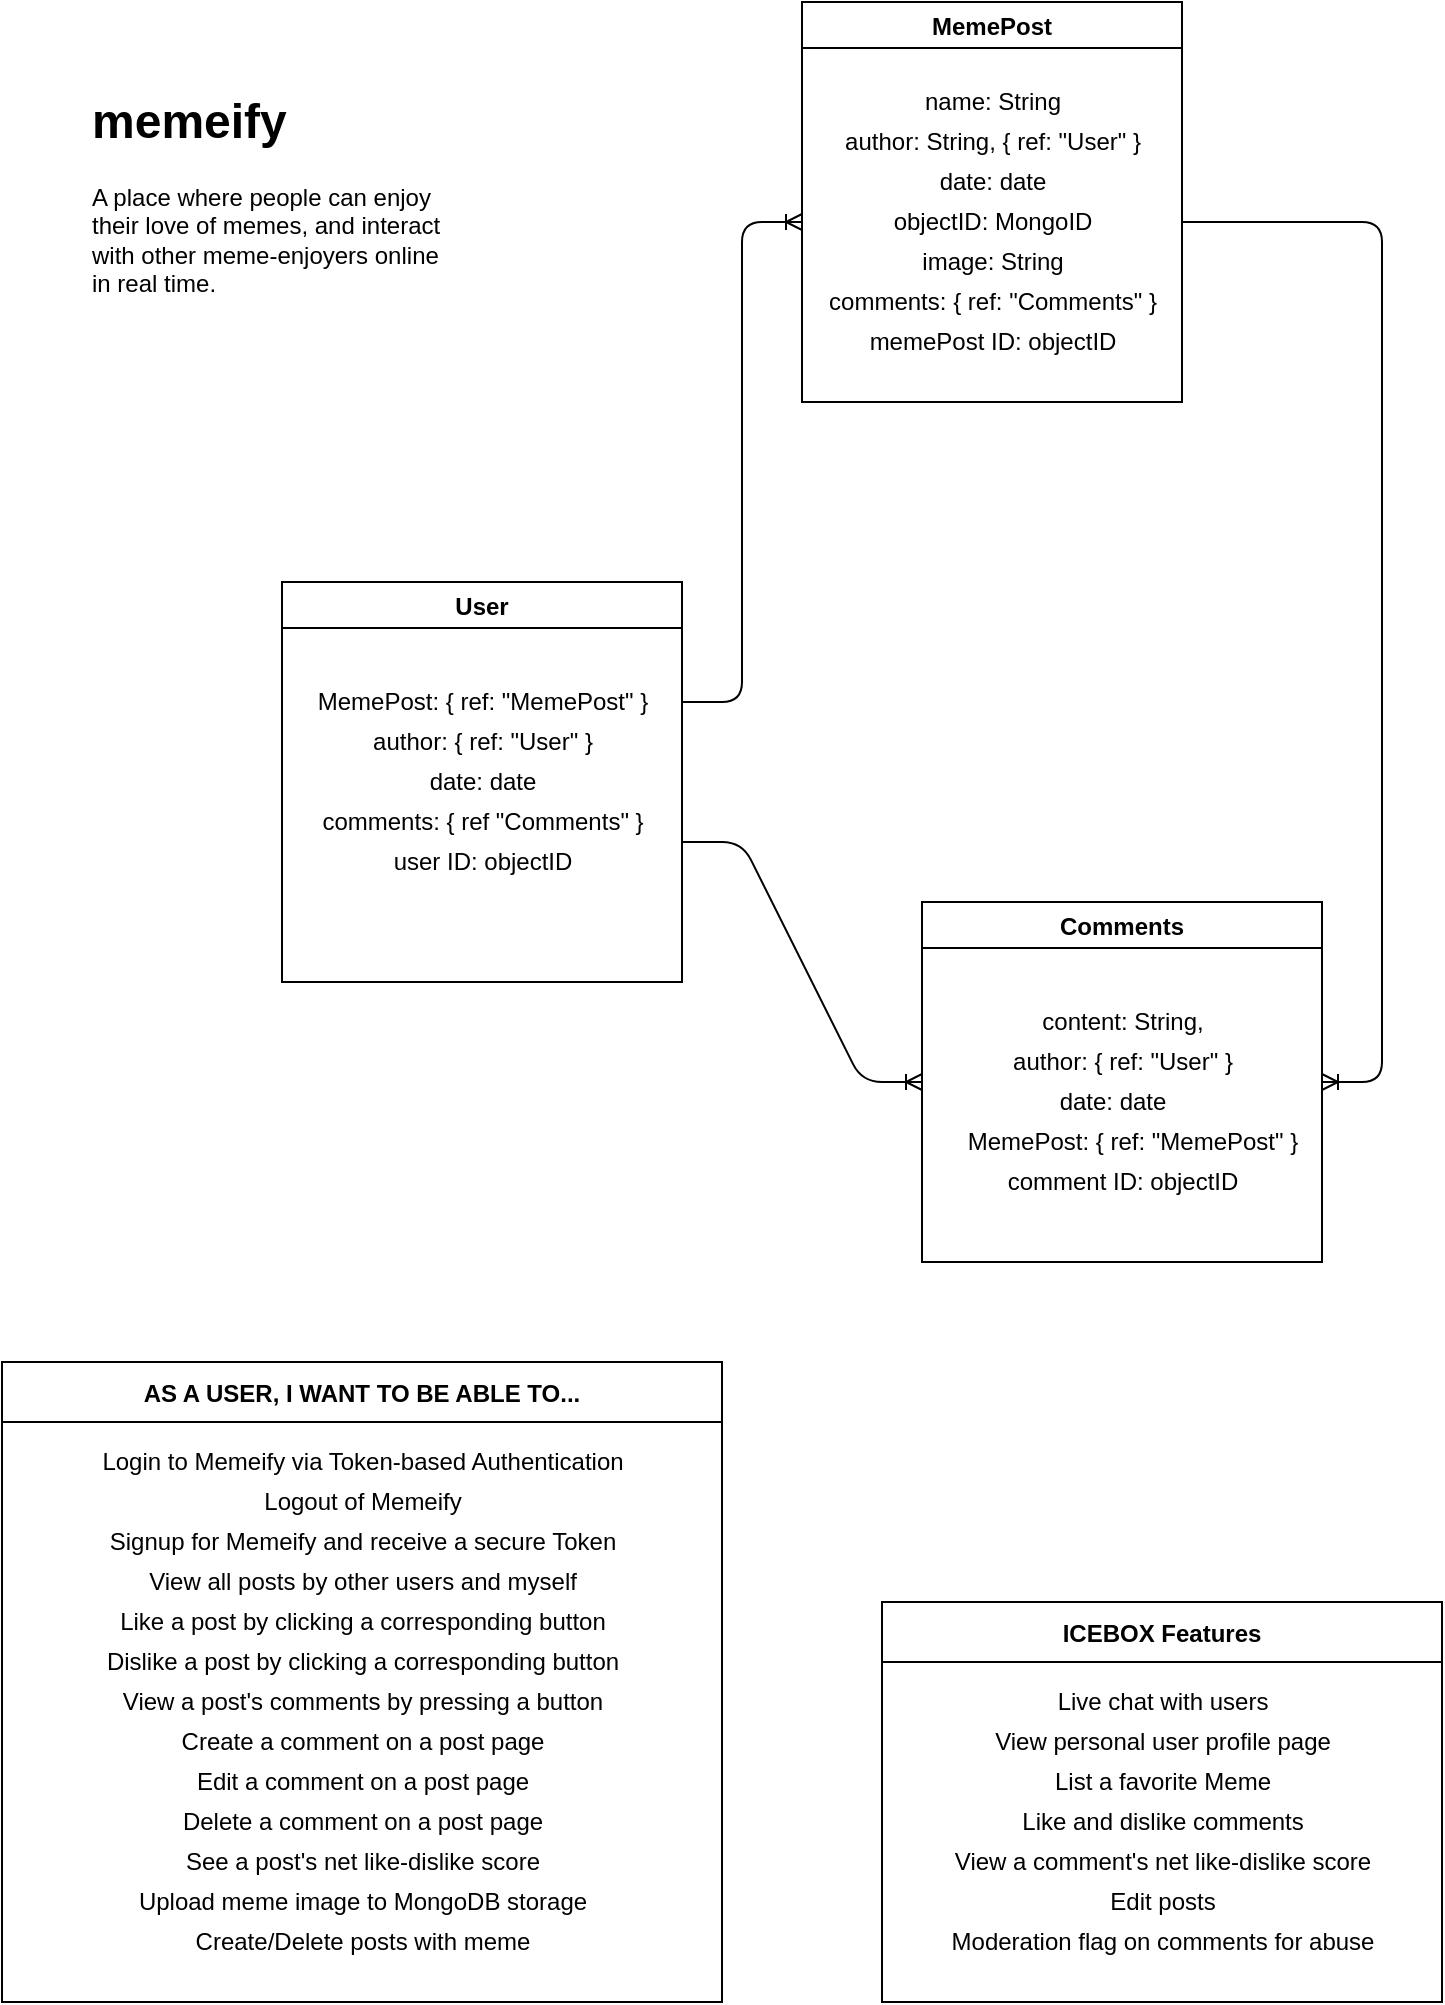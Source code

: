 <mxfile>
    <diagram id="czp62jnkOXEEkNFAKGTL" name="Page-1">
        <mxGraphModel dx="1124" dy="1728" grid="1" gridSize="10" guides="1" tooltips="1" connect="1" arrows="1" fold="1" page="1" pageScale="1" pageWidth="850" pageHeight="1100" math="0" shadow="0">
            <root>
                <mxCell id="0"/>
                <mxCell id="1" parent="0"/>
                <mxCell id="2" value="&lt;h1&gt;memeify&lt;/h1&gt;&lt;p&gt;A place where people can enjoy their love of memes, and interact with other meme-enjoyers online in real time.&lt;/p&gt;" style="text;html=1;strokeColor=none;fillColor=none;spacing=5;spacingTop=-20;whiteSpace=wrap;overflow=hidden;rounded=0;" parent="1" vertex="1">
                    <mxGeometry x="80" y="-1040" width="190" height="120" as="geometry"/>
                </mxCell>
                <mxCell id="3" value="MemePost" style="swimlane;" parent="1" vertex="1">
                    <mxGeometry x="440" y="-1080" width="190" height="200" as="geometry"/>
                </mxCell>
                <mxCell id="154" value="name: String" style="text;html=1;align=center;verticalAlign=middle;resizable=0;points=[];autosize=1;strokeColor=none;" parent="3" vertex="1">
                    <mxGeometry x="55" y="40" width="80" height="20" as="geometry"/>
                </mxCell>
                <mxCell id="155" value="author: String, { ref: &quot;User&quot; }" style="text;html=1;align=center;verticalAlign=middle;resizable=0;points=[];autosize=1;strokeColor=none;" parent="3" vertex="1">
                    <mxGeometry x="15" y="60" width="160" height="20" as="geometry"/>
                </mxCell>
                <mxCell id="156" value="date: date" style="text;html=1;align=center;verticalAlign=middle;resizable=0;points=[];autosize=1;strokeColor=none;" parent="3" vertex="1">
                    <mxGeometry x="60" y="80" width="70" height="20" as="geometry"/>
                </mxCell>
                <mxCell id="157" value="objectID: MongoID" style="text;html=1;align=center;verticalAlign=middle;resizable=0;points=[];autosize=1;strokeColor=none;" parent="3" vertex="1">
                    <mxGeometry x="40" y="100" width="110" height="20" as="geometry"/>
                </mxCell>
                <mxCell id="158" value="image: String" style="text;html=1;align=center;verticalAlign=middle;resizable=0;points=[];autosize=1;strokeColor=none;" vertex="1" parent="3">
                    <mxGeometry x="50" y="120" width="90" height="20" as="geometry"/>
                </mxCell>
                <mxCell id="159" value="comments: { ref: &quot;Comments&quot; }" style="text;html=1;align=center;verticalAlign=middle;resizable=0;points=[];autosize=1;strokeColor=none;" vertex="1" parent="3">
                    <mxGeometry x="5" y="140" width="180" height="20" as="geometry"/>
                </mxCell>
                <mxCell id="163" value="memePost ID: objectID" style="text;html=1;align=center;verticalAlign=middle;resizable=0;points=[];autosize=1;strokeColor=none;" vertex="1" parent="3">
                    <mxGeometry x="25" y="160" width="140" height="20" as="geometry"/>
                </mxCell>
                <mxCell id="9" value="User" style="swimlane;startSize=23;" parent="1" vertex="1">
                    <mxGeometry x="180" y="-790" width="200" height="200" as="geometry"/>
                </mxCell>
                <mxCell id="139" value="author: { ref: &quot;User&quot; }" style="text;html=1;align=center;verticalAlign=middle;resizable=0;points=[];autosize=1;strokeColor=none;" parent="9" vertex="1">
                    <mxGeometry x="35" y="70" width="130" height="20" as="geometry"/>
                </mxCell>
                <mxCell id="140" value="date: date" style="text;html=1;align=center;verticalAlign=middle;resizable=0;points=[];autosize=1;strokeColor=none;" parent="9" vertex="1">
                    <mxGeometry x="65" y="90" width="70" height="20" as="geometry"/>
                </mxCell>
                <mxCell id="143" value="comments: { ref &quot;Comments&quot; }" style="text;html=1;align=center;verticalAlign=middle;resizable=0;points=[];autosize=1;strokeColor=none;" parent="9" vertex="1">
                    <mxGeometry x="10" y="110" width="180" height="20" as="geometry"/>
                </mxCell>
                <mxCell id="144" value="user ID: objectID" style="text;html=1;align=center;verticalAlign=middle;resizable=0;points=[];autosize=1;strokeColor=none;" parent="9" vertex="1">
                    <mxGeometry x="50" y="130" width="100" height="20" as="geometry"/>
                </mxCell>
                <mxCell id="10" value="Comments" style="swimlane;" parent="1" vertex="1">
                    <mxGeometry x="500" y="-630" width="200" height="180" as="geometry"/>
                </mxCell>
                <mxCell id="134" value="&lt;span style=&quot;color: rgba(0 , 0 , 0 , 0) ; font-family: monospace ; font-size: 0px&quot;&gt;%3CmxGraphModel%3E%3Croot%3E%3CmxCell%20id%3D%220%22%2F%3E%3CmxCell%20id%3D%221%22%20parent%3D%220%22%2F%3E%3CmxCell%20id%3D%222%22%20value%3D%22caption%3A%20String%2C%22%20style%3D%22text%3Bhtml%3D1%3Balign%3Dcenter%3BverticalAlign%3Dmiddle%3Bresizable%3D0%3Bpoints%3D%5B%5D%3Bautosize%3D1%3BstrokeColor%3Dnone%3B%22%20vertex%3D%221%22%20parent%3D%221%22%3E%3CmxGeometry%20x%3D%22430%22%20y%3D%22540%22%20width%3D%22100%22%20height%3D%2220%22%20as%3D%22geometry%22%2F%3E%3C%2FmxCell%3E%3C%2Froot%3E%3C%2FmxGraphModel%3Ed&lt;/span&gt;" style="text;html=1;align=center;verticalAlign=middle;resizable=0;points=[];autosize=1;strokeColor=none;" parent="10" vertex="1">
                    <mxGeometry x="90" y="90" width="20" height="20" as="geometry"/>
                </mxCell>
                <mxCell id="142" value="date: date" style="text;html=1;align=center;verticalAlign=middle;resizable=0;points=[];autosize=1;strokeColor=none;" parent="10" vertex="1">
                    <mxGeometry x="60" y="90" width="70" height="20" as="geometry"/>
                </mxCell>
                <mxCell id="162" value="MemePost: { ref: &quot;MemePost&quot; }" style="text;html=1;align=center;verticalAlign=middle;resizable=0;points=[];autosize=1;strokeColor=none;" vertex="1" parent="10">
                    <mxGeometry x="15" y="110" width="180" height="20" as="geometry"/>
                </mxCell>
                <mxCell id="164" value="comment ID: objectID" style="text;html=1;align=center;verticalAlign=middle;resizable=0;points=[];autosize=1;strokeColor=none;" vertex="1" parent="10">
                    <mxGeometry x="35" y="130" width="130" height="20" as="geometry"/>
                </mxCell>
                <mxCell id="17" value="" style="edgeStyle=entityRelationEdgeStyle;fontSize=12;html=1;endArrow=ERoneToMany;" parent="1" edge="1">
                    <mxGeometry width="100" height="100" relative="1" as="geometry">
                        <mxPoint x="380" y="-730" as="sourcePoint"/>
                        <mxPoint x="440" y="-970" as="targetPoint"/>
                    </mxGeometry>
                </mxCell>
                <mxCell id="18" value="" style="edgeStyle=entityRelationEdgeStyle;fontSize=12;html=1;endArrow=ERoneToMany;" parent="1" edge="1">
                    <mxGeometry width="100" height="100" relative="1" as="geometry">
                        <mxPoint x="380" y="-660" as="sourcePoint"/>
                        <mxPoint x="500" y="-540" as="targetPoint"/>
                    </mxGeometry>
                </mxCell>
                <mxCell id="52" value="" style="edgeStyle=entityRelationEdgeStyle;fontSize=12;html=1;endArrow=ERoneToMany;" parent="1" edge="1" target="10">
                    <mxGeometry width="100" height="100" relative="1" as="geometry">
                        <mxPoint x="630" y="-970" as="sourcePoint"/>
                        <mxPoint x="580" y="-800" as="targetPoint"/>
                    </mxGeometry>
                </mxCell>
                <mxCell id="80" value="AS A USER, I WANT TO BE ABLE TO..." style="swimlane;startSize=30;" parent="1" vertex="1">
                    <mxGeometry x="40" y="-400" width="360" height="320" as="geometry"/>
                </mxCell>
                <mxCell id="83" value="Login to Memeify via Token-based Authentication" style="text;html=1;align=center;verticalAlign=middle;resizable=0;points=[];autosize=1;strokeColor=none;" parent="80" vertex="1">
                    <mxGeometry x="40" y="40" width="280" height="20" as="geometry"/>
                </mxCell>
                <mxCell id="84" value="Logout of Memeify" style="text;html=1;align=center;verticalAlign=middle;resizable=0;points=[];autosize=1;strokeColor=none;" parent="80" vertex="1">
                    <mxGeometry x="125" y="60" width="110" height="20" as="geometry"/>
                </mxCell>
                <mxCell id="85" value="Signup for Memeify and receive a secure Token" style="text;html=1;align=center;verticalAlign=middle;resizable=0;points=[];autosize=1;strokeColor=none;" parent="80" vertex="1">
                    <mxGeometry x="45" y="80" width="270" height="20" as="geometry"/>
                </mxCell>
                <mxCell id="90" value="View all posts by other users and myself" style="text;html=1;align=center;verticalAlign=middle;resizable=0;points=[];autosize=1;strokeColor=none;" parent="80" vertex="1">
                    <mxGeometry x="65" y="100" width="230" height="20" as="geometry"/>
                </mxCell>
                <mxCell id="91" value="Like a post by clicking a corresponding button" style="text;html=1;align=center;verticalAlign=middle;resizable=0;points=[];autosize=1;strokeColor=none;" parent="80" vertex="1">
                    <mxGeometry x="50" y="120" width="260" height="20" as="geometry"/>
                </mxCell>
                <mxCell id="106" value="Dislike a post by clicking a corresponding button" style="text;html=1;align=center;verticalAlign=middle;resizable=0;points=[];autosize=1;strokeColor=none;" parent="80" vertex="1">
                    <mxGeometry x="45" y="140" width="270" height="20" as="geometry"/>
                </mxCell>
                <mxCell id="107" value="View a post's comments by pressing a button" style="text;html=1;align=center;verticalAlign=middle;resizable=0;points=[];autosize=1;strokeColor=none;" parent="80" vertex="1">
                    <mxGeometry x="50" y="160" width="260" height="20" as="geometry"/>
                </mxCell>
                <mxCell id="110" value="Delete a comment on a post page" style="text;html=1;align=center;verticalAlign=middle;resizable=0;points=[];autosize=1;strokeColor=none;" parent="80" vertex="1">
                    <mxGeometry x="80" y="220" width="200" height="20" as="geometry"/>
                </mxCell>
                <mxCell id="129" value="See a post's net like-dislike score" style="text;html=1;align=center;verticalAlign=middle;resizable=0;points=[];autosize=1;strokeColor=none;" parent="80" vertex="1">
                    <mxGeometry x="85" y="240" width="190" height="20" as="geometry"/>
                </mxCell>
                <mxCell id="130" value="Upload meme image to MongoDB storage" style="text;html=1;align=center;verticalAlign=middle;resizable=0;points=[];autosize=1;strokeColor=none;" parent="80" vertex="1">
                    <mxGeometry x="60" y="260" width="240" height="20" as="geometry"/>
                </mxCell>
                <mxCell id="131" value="Create/Delete posts with meme" style="text;html=1;align=center;verticalAlign=middle;resizable=0;points=[];autosize=1;strokeColor=none;" parent="80" vertex="1">
                    <mxGeometry x="90" y="280" width="180" height="20" as="geometry"/>
                </mxCell>
                <mxCell id="108" value="Create a comment on a post page" style="text;html=1;align=center;verticalAlign=middle;resizable=0;points=[];autosize=1;strokeColor=none;" parent="1" vertex="1">
                    <mxGeometry x="120" y="-220" width="200" height="20" as="geometry"/>
                </mxCell>
                <mxCell id="109" value="Edit a comment on a post page" style="text;html=1;align=center;verticalAlign=middle;resizable=0;points=[];autosize=1;strokeColor=none;" parent="1" vertex="1">
                    <mxGeometry x="130" y="-200" width="180" height="20" as="geometry"/>
                </mxCell>
                <mxCell id="120" value="ICEBOX Features" style="swimlane;startSize=30;" parent="1" vertex="1">
                    <mxGeometry x="480" y="-280" width="280" height="200" as="geometry"/>
                </mxCell>
                <mxCell id="121" value="Live chat with users" style="text;html=1;align=center;verticalAlign=middle;resizable=0;points=[];autosize=1;strokeColor=none;" parent="120" vertex="1">
                    <mxGeometry x="80" y="40" width="120" height="20" as="geometry"/>
                </mxCell>
                <mxCell id="122" value="View personal user profile page" style="text;html=1;align=center;verticalAlign=middle;resizable=0;points=[];autosize=1;strokeColor=none;" parent="120" vertex="1">
                    <mxGeometry x="50" y="60" width="180" height="20" as="geometry"/>
                </mxCell>
                <mxCell id="123" value="List a favorite Meme" style="text;html=1;align=center;verticalAlign=middle;resizable=0;points=[];autosize=1;strokeColor=none;" parent="120" vertex="1">
                    <mxGeometry x="80" y="80" width="120" height="20" as="geometry"/>
                </mxCell>
                <mxCell id="124" value="Like and dislike comments" style="text;html=1;align=center;verticalAlign=middle;resizable=0;points=[];autosize=1;strokeColor=none;" parent="120" vertex="1">
                    <mxGeometry x="60" y="100" width="160" height="20" as="geometry"/>
                </mxCell>
                <mxCell id="125" value="View a comment's net like-dislike score" style="text;html=1;align=center;verticalAlign=middle;resizable=0;points=[];autosize=1;strokeColor=none;" parent="120" vertex="1">
                    <mxGeometry x="30" y="120" width="220" height="20" as="geometry"/>
                </mxCell>
                <mxCell id="126" value="Edit posts" style="text;html=1;align=center;verticalAlign=middle;resizable=0;points=[];autosize=1;strokeColor=none;" parent="120" vertex="1">
                    <mxGeometry x="105" y="140" width="70" height="20" as="geometry"/>
                </mxCell>
                <mxCell id="127" value="Moderation flag on comments for abuse" style="text;html=1;align=center;verticalAlign=middle;resizable=0;points=[];autosize=1;strokeColor=none;" parent="120" vertex="1">
                    <mxGeometry x="25" y="160" width="230" height="20" as="geometry"/>
                </mxCell>
                <mxCell id="132" value="content: String," style="text;html=1;align=center;verticalAlign=middle;resizable=0;points=[];autosize=1;strokeColor=none;" parent="1" vertex="1">
                    <mxGeometry x="550" y="-580" width="100" height="20" as="geometry"/>
                </mxCell>
                <mxCell id="133" value="author: { ref: &quot;User&quot; }" style="text;html=1;align=center;verticalAlign=middle;resizable=0;points=[];autosize=1;strokeColor=none;" parent="1" vertex="1">
                    <mxGeometry x="535" y="-560" width="130" height="20" as="geometry"/>
                </mxCell>
                <mxCell id="137" value="MemePost: { ref: &quot;MemePost&quot; }" style="text;html=1;align=center;verticalAlign=middle;resizable=0;points=[];autosize=1;strokeColor=none;" parent="1" vertex="1">
                    <mxGeometry x="190" y="-740" width="180" height="20" as="geometry"/>
                </mxCell>
            </root>
        </mxGraphModel>
    </diagram>
</mxfile>